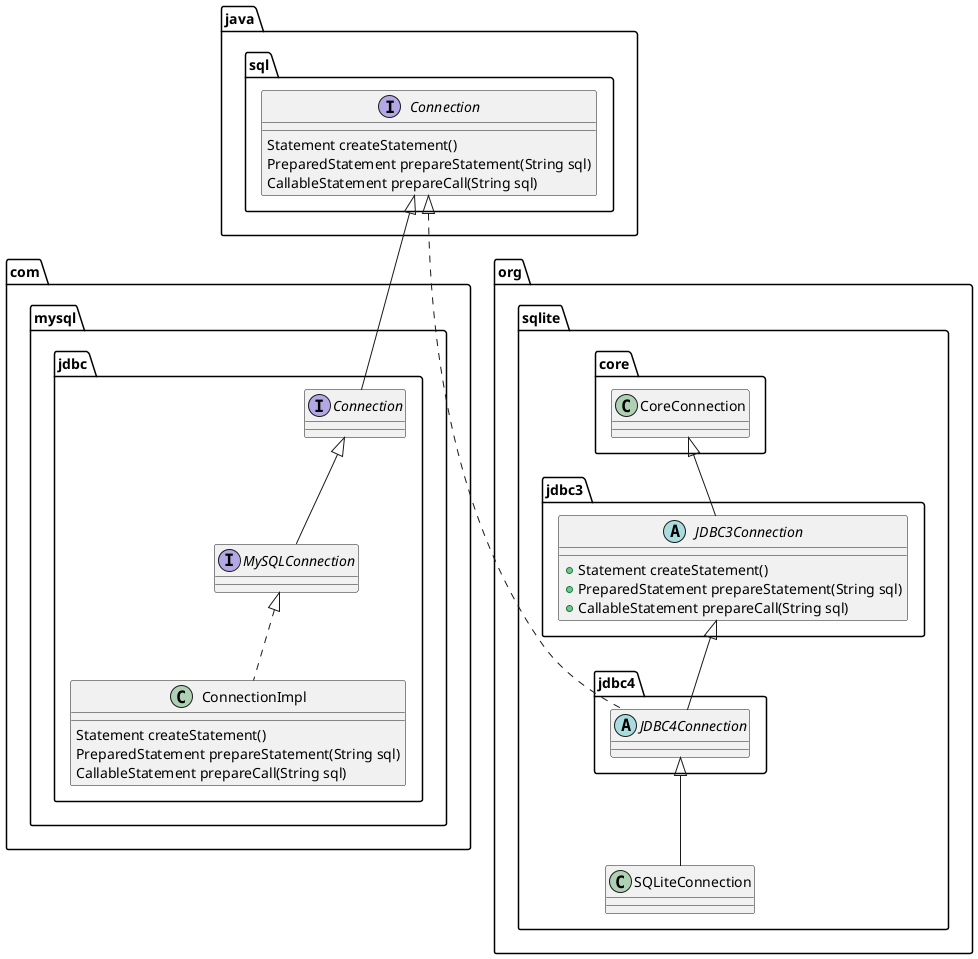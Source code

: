 @startuml

interface java.sql.Connection {
    Statement createStatement()
    PreparedStatement prepareStatement(String sql)
    CallableStatement prepareCall(String sql)
}

interface com.mysql.jdbc.Connection extends java.sql.Connection

interface com.mysql.jdbc.MySQLConnection extends com.mysql.jdbc.Connection

class com.mysql.jdbc.ConnectionImpl implements com.mysql.jdbc.MySQLConnection{
    Statement createStatement()
    PreparedStatement prepareStatement(String sql)
    CallableStatement prepareCall(String sql)
}

abstract class org.sqlite.jdbc4.JDBC4Connection extends org.sqlite.jdbc3.JDBC3Connection implements java.sql.Connection

abstract class org.sqlite.jdbc3.JDBC3Connection extends org.sqlite.core.CoreConnection {
    + Statement createStatement()
    + PreparedStatement prepareStatement(String sql)
    + CallableStatement prepareCall(String sql)
}

class org.sqlite.SQLiteConnection extends org.sqlite.jdbc4.JDBC4Connection


com.mysql.jdbc.Connection -[hidden]> org.sqlite.core.CoreConnection


@enduml